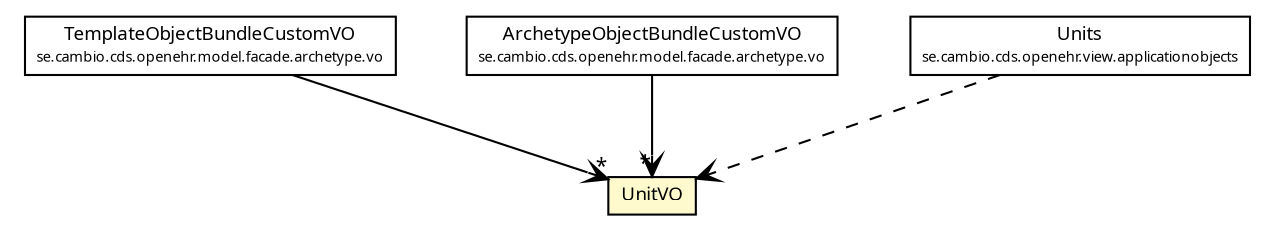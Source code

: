 #!/usr/local/bin/dot
#
# Class diagram 
# Generated by UMLGraph version R5_6 (http://www.umlgraph.org/)
#

digraph G {
	edge [fontname="Trebuchet MS",fontsize=10,labelfontname="Trebuchet MS",labelfontsize=10];
	node [fontname="Trebuchet MS",fontsize=10,shape=plaintext];
	nodesep=0.25;
	ranksep=0.5;
	// se.cambio.cds.openehr.model.facade.archetype.vo.TemplateObjectBundleCustomVO
	c344258 [label=<<table title="se.cambio.cds.openehr.model.facade.archetype.vo.TemplateObjectBundleCustomVO" border="0" cellborder="1" cellspacing="0" cellpadding="2" port="p" href="../../facade/archetype/vo/TemplateObjectBundleCustomVO.html">
		<tr><td><table border="0" cellspacing="0" cellpadding="1">
<tr><td align="center" balign="center"><font face="Trebuchet MS"> TemplateObjectBundleCustomVO </font></td></tr>
<tr><td align="center" balign="center"><font face="Trebuchet MS" point-size="7.0"> se.cambio.cds.openehr.model.facade.archetype.vo </font></td></tr>
		</table></td></tr>
		</table>>, URL="../../facade/archetype/vo/TemplateObjectBundleCustomVO.html", fontname="Trebuchet MS", fontcolor="black", fontsize=9.0];
	// se.cambio.cds.openehr.model.facade.archetype.vo.ArchetypeObjectBundleCustomVO
	c344260 [label=<<table title="se.cambio.cds.openehr.model.facade.archetype.vo.ArchetypeObjectBundleCustomVO" border="0" cellborder="1" cellspacing="0" cellpadding="2" port="p" href="../../facade/archetype/vo/ArchetypeObjectBundleCustomVO.html">
		<tr><td><table border="0" cellspacing="0" cellpadding="1">
<tr><td align="center" balign="center"><font face="Trebuchet MS"> ArchetypeObjectBundleCustomVO </font></td></tr>
<tr><td align="center" balign="center"><font face="Trebuchet MS" point-size="7.0"> se.cambio.cds.openehr.model.facade.archetype.vo </font></td></tr>
		</table></td></tr>
		</table>>, URL="../../facade/archetype/vo/ArchetypeObjectBundleCustomVO.html", fontname="Trebuchet MS", fontcolor="black", fontsize=9.0];
	// se.cambio.cds.openehr.model.unit.vo.UnitVO
	c344263 [label=<<table title="se.cambio.cds.openehr.model.unit.vo.UnitVO" border="0" cellborder="1" cellspacing="0" cellpadding="2" port="p" bgcolor="lemonChiffon" href="./UnitVO.html">
		<tr><td><table border="0" cellspacing="0" cellpadding="1">
<tr><td align="center" balign="center"><font face="Trebuchet MS"> UnitVO </font></td></tr>
		</table></td></tr>
		</table>>, URL="./UnitVO.html", fontname="Trebuchet MS", fontcolor="black", fontsize=9.0];
	// se.cambio.cds.openehr.view.applicationobjects.Units
	c344277 [label=<<table title="se.cambio.cds.openehr.view.applicationobjects.Units" border="0" cellborder="1" cellspacing="0" cellpadding="2" port="p" href="../../../view/applicationobjects/Units.html">
		<tr><td><table border="0" cellspacing="0" cellpadding="1">
<tr><td align="center" balign="center"><font face="Trebuchet MS"> Units </font></td></tr>
<tr><td align="center" balign="center"><font face="Trebuchet MS" point-size="7.0"> se.cambio.cds.openehr.view.applicationobjects </font></td></tr>
		</table></td></tr>
		</table>>, URL="../../../view/applicationobjects/Units.html", fontname="Trebuchet MS", fontcolor="black", fontsize=9.0];
	// se.cambio.cds.openehr.model.facade.archetype.vo.TemplateObjectBundleCustomVO NAVASSOC se.cambio.cds.openehr.model.unit.vo.UnitVO
	c344258:p -> c344263:p [taillabel="", label="", headlabel="*", fontname="Trebuchet MS", fontcolor="black", fontsize=10.0, color="black", arrowhead=open];
	// se.cambio.cds.openehr.model.facade.archetype.vo.ArchetypeObjectBundleCustomVO NAVASSOC se.cambio.cds.openehr.model.unit.vo.UnitVO
	c344260:p -> c344263:p [taillabel="", label="", headlabel="*", fontname="Trebuchet MS", fontcolor="black", fontsize=10.0, color="black", arrowhead=open];
	// se.cambio.cds.openehr.view.applicationobjects.Units DEPEND se.cambio.cds.openehr.model.unit.vo.UnitVO
	c344277:p -> c344263:p [taillabel="", label="", headlabel="", fontname="Trebuchet MS", fontcolor="black", fontsize=10.0, color="black", arrowhead=open, style=dashed];
}


